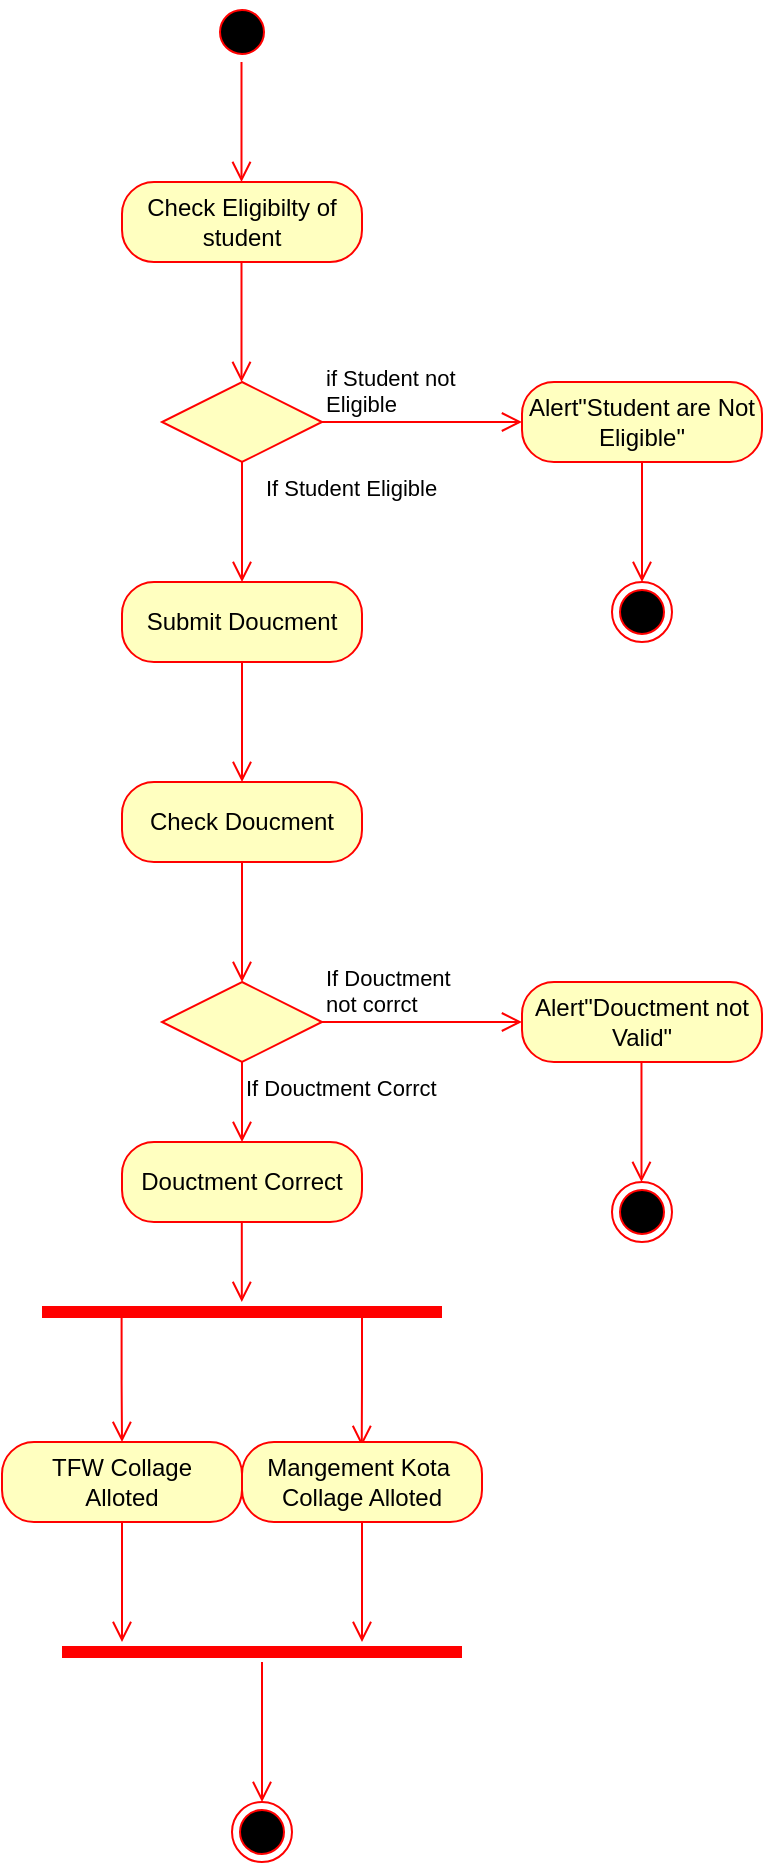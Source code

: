 <mxfile version="21.6.1" type="device">
  <diagram name="Page-1" id="CTBGkxDHiNkrqctMK2qA">
    <mxGraphModel dx="1668" dy="965" grid="1" gridSize="10" guides="1" tooltips="1" connect="1" arrows="1" fold="1" page="1" pageScale="1" pageWidth="850" pageHeight="1100" math="0" shadow="0">
      <root>
        <mxCell id="0" />
        <mxCell id="1" parent="0" />
        <mxCell id="a1SL1FK8whAXVWd6DVwY-4" value="" style="ellipse;html=1;shape=startState;fillColor=#000000;strokeColor=#ff0000;" vertex="1" parent="1">
          <mxGeometry x="405" y="130" width="30" height="30" as="geometry" />
        </mxCell>
        <mxCell id="a1SL1FK8whAXVWd6DVwY-5" value="" style="edgeStyle=orthogonalEdgeStyle;html=1;verticalAlign=bottom;endArrow=open;endSize=8;strokeColor=#ff0000;rounded=0;" edge="1" parent="1">
          <mxGeometry relative="1" as="geometry">
            <mxPoint x="419.75" y="220" as="targetPoint" />
            <mxPoint x="419.75" y="160" as="sourcePoint" />
          </mxGeometry>
        </mxCell>
        <mxCell id="a1SL1FK8whAXVWd6DVwY-6" value="Check Eligibilty of student" style="rounded=1;whiteSpace=wrap;html=1;arcSize=40;fontColor=#000000;fillColor=#ffffc0;strokeColor=#ff0000;" vertex="1" parent="1">
          <mxGeometry x="360" y="220" width="120" height="40" as="geometry" />
        </mxCell>
        <mxCell id="a1SL1FK8whAXVWd6DVwY-7" value="" style="edgeStyle=orthogonalEdgeStyle;html=1;verticalAlign=bottom;endArrow=open;endSize=8;strokeColor=#ff0000;rounded=0;" edge="1" parent="1">
          <mxGeometry relative="1" as="geometry">
            <mxPoint x="419.75" y="320" as="targetPoint" />
            <mxPoint x="419.75" y="260" as="sourcePoint" />
          </mxGeometry>
        </mxCell>
        <mxCell id="a1SL1FK8whAXVWd6DVwY-8" value="" style="rhombus;whiteSpace=wrap;html=1;fontColor=#000000;fillColor=#ffffc0;strokeColor=#ff0000;" vertex="1" parent="1">
          <mxGeometry x="380" y="320" width="80" height="40" as="geometry" />
        </mxCell>
        <mxCell id="a1SL1FK8whAXVWd6DVwY-9" value="if Student not&lt;br&gt;Eligible" style="edgeStyle=orthogonalEdgeStyle;html=1;align=left;verticalAlign=bottom;endArrow=open;endSize=8;strokeColor=#ff0000;rounded=0;" edge="1" source="a1SL1FK8whAXVWd6DVwY-8" parent="1">
          <mxGeometry x="-1" relative="1" as="geometry">
            <mxPoint x="560" y="340" as="targetPoint" />
          </mxGeometry>
        </mxCell>
        <mxCell id="a1SL1FK8whAXVWd6DVwY-10" value="If Student Eligible&lt;br&gt;" style="edgeStyle=orthogonalEdgeStyle;html=1;align=left;verticalAlign=top;endArrow=open;endSize=8;strokeColor=#ff0000;rounded=0;" edge="1" source="a1SL1FK8whAXVWd6DVwY-8" parent="1">
          <mxGeometry x="-1" y="10" relative="1" as="geometry">
            <mxPoint x="420" y="420" as="targetPoint" />
            <mxPoint as="offset" />
          </mxGeometry>
        </mxCell>
        <mxCell id="a1SL1FK8whAXVWd6DVwY-11" value="Alert&quot;Student are Not Eligible&quot;" style="rounded=1;whiteSpace=wrap;html=1;arcSize=40;fontColor=#000000;fillColor=#ffffc0;strokeColor=#ff0000;" vertex="1" parent="1">
          <mxGeometry x="560" y="320" width="120" height="40" as="geometry" />
        </mxCell>
        <mxCell id="a1SL1FK8whAXVWd6DVwY-12" value="" style="edgeStyle=orthogonalEdgeStyle;html=1;verticalAlign=bottom;endArrow=open;endSize=8;strokeColor=#ff0000;rounded=0;" edge="1" source="a1SL1FK8whAXVWd6DVwY-11" parent="1">
          <mxGeometry relative="1" as="geometry">
            <mxPoint x="620" y="420" as="targetPoint" />
          </mxGeometry>
        </mxCell>
        <mxCell id="a1SL1FK8whAXVWd6DVwY-13" value="" style="ellipse;html=1;shape=endState;fillColor=#000000;strokeColor=#ff0000;" vertex="1" parent="1">
          <mxGeometry x="605" y="420" width="30" height="30" as="geometry" />
        </mxCell>
        <mxCell id="a1SL1FK8whAXVWd6DVwY-14" value="Submit Doucment" style="rounded=1;whiteSpace=wrap;html=1;arcSize=40;fontColor=#000000;fillColor=#ffffc0;strokeColor=#ff0000;" vertex="1" parent="1">
          <mxGeometry x="360" y="420" width="120" height="40" as="geometry" />
        </mxCell>
        <mxCell id="a1SL1FK8whAXVWd6DVwY-15" value="" style="edgeStyle=orthogonalEdgeStyle;html=1;verticalAlign=bottom;endArrow=open;endSize=8;strokeColor=#ff0000;rounded=0;" edge="1" source="a1SL1FK8whAXVWd6DVwY-14" parent="1">
          <mxGeometry relative="1" as="geometry">
            <mxPoint x="420" y="520" as="targetPoint" />
          </mxGeometry>
        </mxCell>
        <mxCell id="a1SL1FK8whAXVWd6DVwY-16" value="Check Doucment" style="rounded=1;whiteSpace=wrap;html=1;arcSize=40;fontColor=#000000;fillColor=#ffffc0;strokeColor=#ff0000;" vertex="1" parent="1">
          <mxGeometry x="360" y="520" width="120" height="40" as="geometry" />
        </mxCell>
        <mxCell id="a1SL1FK8whAXVWd6DVwY-17" value="" style="edgeStyle=orthogonalEdgeStyle;html=1;verticalAlign=bottom;endArrow=open;endSize=8;strokeColor=#ff0000;rounded=0;" edge="1" source="a1SL1FK8whAXVWd6DVwY-16" parent="1">
          <mxGeometry relative="1" as="geometry">
            <mxPoint x="420" y="620" as="targetPoint" />
          </mxGeometry>
        </mxCell>
        <mxCell id="a1SL1FK8whAXVWd6DVwY-18" value="" style="rhombus;whiteSpace=wrap;html=1;fontColor=#000000;fillColor=#ffffc0;strokeColor=#ff0000;" vertex="1" parent="1">
          <mxGeometry x="380" y="620" width="80" height="40" as="geometry" />
        </mxCell>
        <mxCell id="a1SL1FK8whAXVWd6DVwY-19" value="If Douctment&lt;br&gt;not corrct" style="edgeStyle=orthogonalEdgeStyle;html=1;align=left;verticalAlign=bottom;endArrow=open;endSize=8;strokeColor=#ff0000;rounded=0;" edge="1" source="a1SL1FK8whAXVWd6DVwY-18" parent="1">
          <mxGeometry x="-1" relative="1" as="geometry">
            <mxPoint x="560" y="640" as="targetPoint" />
          </mxGeometry>
        </mxCell>
        <mxCell id="a1SL1FK8whAXVWd6DVwY-20" value="If Douctment Corrct" style="edgeStyle=orthogonalEdgeStyle;html=1;align=left;verticalAlign=top;endArrow=open;endSize=8;strokeColor=#ff0000;rounded=0;" edge="1" source="a1SL1FK8whAXVWd6DVwY-18" parent="1" target="a1SL1FK8whAXVWd6DVwY-23">
          <mxGeometry x="-1" relative="1" as="geometry">
            <mxPoint x="420" y="720" as="targetPoint" />
          </mxGeometry>
        </mxCell>
        <mxCell id="a1SL1FK8whAXVWd6DVwY-21" value="Alert&quot;Douctment not Valid&quot;" style="rounded=1;whiteSpace=wrap;html=1;arcSize=40;fontColor=#000000;fillColor=#ffffc0;strokeColor=#ff0000;" vertex="1" parent="1">
          <mxGeometry x="560" y="620" width="120" height="40" as="geometry" />
        </mxCell>
        <mxCell id="a1SL1FK8whAXVWd6DVwY-22" value="" style="edgeStyle=orthogonalEdgeStyle;html=1;verticalAlign=bottom;endArrow=open;endSize=8;strokeColor=#ff0000;rounded=0;" edge="1" parent="1">
          <mxGeometry relative="1" as="geometry">
            <mxPoint x="619.74" y="720" as="targetPoint" />
            <mxPoint x="619.74" y="660" as="sourcePoint" />
          </mxGeometry>
        </mxCell>
        <mxCell id="a1SL1FK8whAXVWd6DVwY-23" value="Douctment Correct" style="rounded=1;whiteSpace=wrap;html=1;arcSize=40;fontColor=#000000;fillColor=#ffffc0;strokeColor=#ff0000;" vertex="1" parent="1">
          <mxGeometry x="360" y="700" width="120" height="40" as="geometry" />
        </mxCell>
        <mxCell id="a1SL1FK8whAXVWd6DVwY-24" value="" style="edgeStyle=orthogonalEdgeStyle;html=1;align=left;verticalAlign=top;endArrow=open;endSize=8;strokeColor=#ff0000;rounded=0;" edge="1" parent="1">
          <mxGeometry x="-1" relative="1" as="geometry">
            <mxPoint x="419.9" y="780" as="targetPoint" />
            <mxPoint x="419.9" y="740" as="sourcePoint" />
          </mxGeometry>
        </mxCell>
        <mxCell id="a1SL1FK8whAXVWd6DVwY-25" value="" style="shape=line;html=1;strokeWidth=6;strokeColor=#ff0000;" vertex="1" parent="1">
          <mxGeometry x="320" y="780" width="200" height="10" as="geometry" />
        </mxCell>
        <mxCell id="a1SL1FK8whAXVWd6DVwY-27" value="" style="edgeStyle=orthogonalEdgeStyle;html=1;verticalAlign=bottom;endArrow=open;endSize=8;strokeColor=#ff0000;rounded=0;exitX=0.199;exitY=0.756;exitDx=0;exitDy=0;exitPerimeter=0;" edge="1" parent="1" source="a1SL1FK8whAXVWd6DVwY-25">
          <mxGeometry relative="1" as="geometry">
            <mxPoint x="360" y="850" as="targetPoint" />
            <mxPoint x="360" y="790" as="sourcePoint" />
          </mxGeometry>
        </mxCell>
        <mxCell id="a1SL1FK8whAXVWd6DVwY-28" value="" style="edgeStyle=orthogonalEdgeStyle;html=1;verticalAlign=bottom;endArrow=open;endSize=8;strokeColor=#ff0000;rounded=0;exitX=0.8;exitY=0.732;exitDx=0;exitDy=0;exitPerimeter=0;" edge="1" parent="1" source="a1SL1FK8whAXVWd6DVwY-25">
          <mxGeometry relative="1" as="geometry">
            <mxPoint x="479.87" y="852" as="targetPoint" />
            <mxPoint x="479.87" y="790" as="sourcePoint" />
          </mxGeometry>
        </mxCell>
        <mxCell id="a1SL1FK8whAXVWd6DVwY-29" value="TFW Collage&lt;br&gt;Alloted" style="rounded=1;whiteSpace=wrap;html=1;arcSize=40;fontColor=#000000;fillColor=#ffffc0;strokeColor=#ff0000;" vertex="1" parent="1">
          <mxGeometry x="300" y="850" width="120" height="40" as="geometry" />
        </mxCell>
        <mxCell id="a1SL1FK8whAXVWd6DVwY-30" value="" style="edgeStyle=orthogonalEdgeStyle;html=1;verticalAlign=bottom;endArrow=open;endSize=8;strokeColor=#ff0000;rounded=0;" edge="1" source="a1SL1FK8whAXVWd6DVwY-29" parent="1">
          <mxGeometry relative="1" as="geometry">
            <mxPoint x="360" y="950" as="targetPoint" />
          </mxGeometry>
        </mxCell>
        <mxCell id="a1SL1FK8whAXVWd6DVwY-32" value="Mangement Kota&amp;nbsp;&lt;br&gt;Collage Alloted" style="rounded=1;whiteSpace=wrap;html=1;arcSize=40;fontColor=#000000;fillColor=#ffffc0;strokeColor=#ff0000;" vertex="1" parent="1">
          <mxGeometry x="420" y="850" width="120" height="40" as="geometry" />
        </mxCell>
        <mxCell id="a1SL1FK8whAXVWd6DVwY-33" value="" style="edgeStyle=orthogonalEdgeStyle;html=1;verticalAlign=bottom;endArrow=open;endSize=8;strokeColor=#ff0000;rounded=0;" edge="1" parent="1" source="a1SL1FK8whAXVWd6DVwY-32">
          <mxGeometry relative="1" as="geometry">
            <mxPoint x="480" y="950" as="targetPoint" />
          </mxGeometry>
        </mxCell>
        <mxCell id="a1SL1FK8whAXVWd6DVwY-34" value="" style="shape=line;html=1;strokeWidth=6;strokeColor=#ff0000;" vertex="1" parent="1">
          <mxGeometry x="330" y="950" width="200" height="10" as="geometry" />
        </mxCell>
        <mxCell id="a1SL1FK8whAXVWd6DVwY-35" value="" style="edgeStyle=orthogonalEdgeStyle;html=1;verticalAlign=bottom;endArrow=open;endSize=8;strokeColor=#ff0000;rounded=0;" edge="1" source="a1SL1FK8whAXVWd6DVwY-34" parent="1">
          <mxGeometry relative="1" as="geometry">
            <mxPoint x="430" y="1030" as="targetPoint" />
          </mxGeometry>
        </mxCell>
        <mxCell id="a1SL1FK8whAXVWd6DVwY-36" value="" style="ellipse;html=1;shape=endState;fillColor=#000000;strokeColor=#ff0000;" vertex="1" parent="1">
          <mxGeometry x="415" y="1030" width="30" height="30" as="geometry" />
        </mxCell>
        <mxCell id="a1SL1FK8whAXVWd6DVwY-37" value="" style="ellipse;html=1;shape=endState;fillColor=#000000;strokeColor=#ff0000;" vertex="1" parent="1">
          <mxGeometry x="605" y="720" width="30" height="30" as="geometry" />
        </mxCell>
      </root>
    </mxGraphModel>
  </diagram>
</mxfile>
